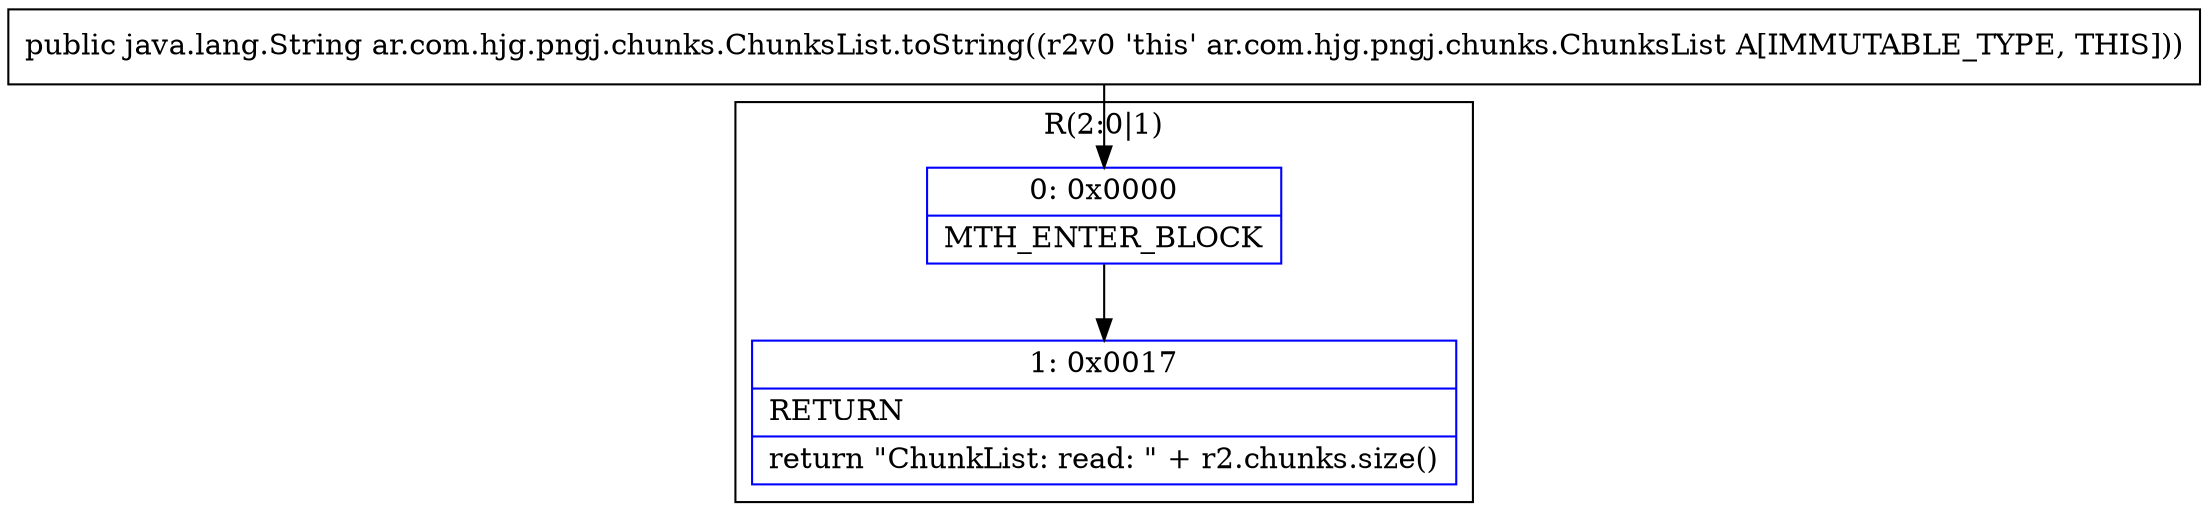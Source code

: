 digraph "CFG forar.com.hjg.pngj.chunks.ChunksList.toString()Ljava\/lang\/String;" {
subgraph cluster_Region_1393606296 {
label = "R(2:0|1)";
node [shape=record,color=blue];
Node_0 [shape=record,label="{0\:\ 0x0000|MTH_ENTER_BLOCK\l}"];
Node_1 [shape=record,label="{1\:\ 0x0017|RETURN\l|return \"ChunkList: read: \" + r2.chunks.size()\l}"];
}
MethodNode[shape=record,label="{public java.lang.String ar.com.hjg.pngj.chunks.ChunksList.toString((r2v0 'this' ar.com.hjg.pngj.chunks.ChunksList A[IMMUTABLE_TYPE, THIS])) }"];
MethodNode -> Node_0;
Node_0 -> Node_1;
}

